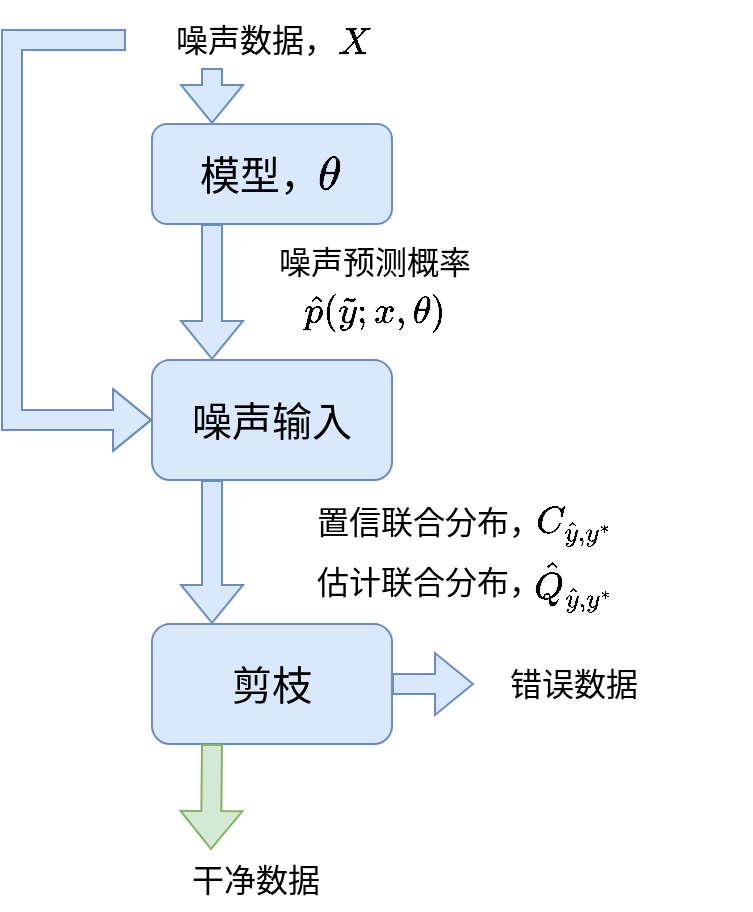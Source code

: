 <mxfile version="26.1.1">
  <diagram name="第 1 页" id="368Cc6yl6w5Ukt6IRjy5">
    <mxGraphModel dx="1050" dy="522" grid="1" gridSize="10" guides="1" tooltips="1" connect="1" arrows="1" fold="1" page="1" pageScale="1" pageWidth="827" pageHeight="1169" math="1" shadow="0">
      <root>
        <mxCell id="0" />
        <mxCell id="1" parent="0" />
        <mxCell id="GJXbufPG1ZaIVd1dtxqV-1" value="&lt;font style=&quot;font-size: 16px;&quot;&gt;噪声数据，&lt;/font&gt;" style="text;strokeColor=none;align=center;fillColor=none;html=1;verticalAlign=middle;whiteSpace=wrap;rounded=0;" vertex="1" parent="1">
          <mxGeometry x="287" y="220" width="130" height="40" as="geometry" />
        </mxCell>
        <mxCell id="GJXbufPG1ZaIVd1dtxqV-2" value="&lt;font style=&quot;font-size: 16px;&quot;&gt;$$X$$&lt;/font&gt;" style="text;strokeColor=none;align=center;fillColor=none;html=1;verticalAlign=middle;whiteSpace=wrap;rounded=0;" vertex="1" parent="1">
          <mxGeometry x="371" y="226" width="60" height="30" as="geometry" />
        </mxCell>
        <mxCell id="GJXbufPG1ZaIVd1dtxqV-3" value="" style="rounded=1;whiteSpace=wrap;html=1;fillColor=#dae8fc;strokeColor=#6c8ebf;" vertex="1" parent="1">
          <mxGeometry x="300" y="282" width="120" height="50" as="geometry" />
        </mxCell>
        <mxCell id="GJXbufPG1ZaIVd1dtxqV-4" value="&lt;font style=&quot;font-size: 20px;&quot;&gt;$$\theta$$&lt;/font&gt;" style="text;strokeColor=none;align=center;fillColor=none;html=1;verticalAlign=middle;whiteSpace=wrap;rounded=0;" vertex="1" parent="1">
          <mxGeometry x="359" y="292" width="60" height="30" as="geometry" />
        </mxCell>
        <mxCell id="GJXbufPG1ZaIVd1dtxqV-5" value="&lt;font style=&quot;font-size: 20px;&quot;&gt;模型，&lt;/font&gt;" style="text;strokeColor=none;align=center;fillColor=none;html=1;verticalAlign=middle;whiteSpace=wrap;rounded=0;" vertex="1" parent="1">
          <mxGeometry x="319" y="292" width="70" height="30" as="geometry" />
        </mxCell>
        <mxCell id="GJXbufPG1ZaIVd1dtxqV-6" value="&lt;font style=&quot;font-size: 16px;&quot;&gt;噪声预测概率&lt;/font&gt;" style="text;strokeColor=none;align=center;fillColor=none;html=1;verticalAlign=middle;whiteSpace=wrap;rounded=0;" vertex="1" parent="1">
          <mxGeometry x="345.5" y="336" width="131" height="30" as="geometry" />
        </mxCell>
        <mxCell id="GJXbufPG1ZaIVd1dtxqV-7" value="&lt;font style=&quot;font-size: 16px;&quot;&gt;$$\hat{p}(\tilde{y};x,\theta)$$&lt;/font&gt;" style="text;strokeColor=none;align=center;fillColor=none;html=1;verticalAlign=middle;whiteSpace=wrap;rounded=0;" vertex="1" parent="1">
          <mxGeometry x="381" y="366" width="60" height="20" as="geometry" />
        </mxCell>
        <mxCell id="GJXbufPG1ZaIVd1dtxqV-8" value="&lt;font style=&quot;font-size: 20px;&quot;&gt;噪声输入&lt;/font&gt;" style="rounded=1;whiteSpace=wrap;html=1;fillColor=#dae8fc;strokeColor=#6c8ebf;" vertex="1" parent="1">
          <mxGeometry x="300" y="400" width="120" height="60" as="geometry" />
        </mxCell>
        <mxCell id="GJXbufPG1ZaIVd1dtxqV-10" value="&lt;font style=&quot;font-size: 20px;&quot;&gt;剪枝&lt;/font&gt;" style="rounded=1;whiteSpace=wrap;html=1;fillColor=#dae8fc;strokeColor=#6c8ebf;" vertex="1" parent="1">
          <mxGeometry x="300" y="532" width="120" height="60" as="geometry" />
        </mxCell>
        <mxCell id="GJXbufPG1ZaIVd1dtxqV-11" value="&lt;font style=&quot;font-size: 16px;&quot;&gt;置信联合分布，&lt;/font&gt;" style="text;strokeColor=none;align=center;fillColor=none;html=1;verticalAlign=middle;whiteSpace=wrap;rounded=0;" vertex="1" parent="1">
          <mxGeometry x="365.5" y="466" width="144.5" height="30" as="geometry" />
        </mxCell>
        <mxCell id="GJXbufPG1ZaIVd1dtxqV-12" value="&lt;font style=&quot;font-size: 16px;&quot;&gt;$$C_{\hat{y},y^*}$$&lt;/font&gt;" style="text;strokeColor=none;align=center;fillColor=none;html=1;verticalAlign=middle;whiteSpace=wrap;rounded=0;" vertex="1" parent="1">
          <mxGeometry x="481" y="467" width="60" height="30" as="geometry" />
        </mxCell>
        <mxCell id="GJXbufPG1ZaIVd1dtxqV-13" value="&lt;font style=&quot;font-size: 16px;&quot;&gt;估计联合分布，&lt;/font&gt;" style="text;strokeColor=none;align=center;fillColor=none;html=1;verticalAlign=middle;whiteSpace=wrap;rounded=0;" vertex="1" parent="1">
          <mxGeometry x="365.5" y="496" width="144.5" height="30" as="geometry" />
        </mxCell>
        <mxCell id="GJXbufPG1ZaIVd1dtxqV-14" value="&lt;font style=&quot;font-size: 16px;&quot;&gt;$$\hat{Q}_{\hat{y},y^*}$$&lt;/font&gt;" style="text;strokeColor=none;align=center;fillColor=none;html=1;verticalAlign=middle;whiteSpace=wrap;rounded=0;" vertex="1" parent="1">
          <mxGeometry x="481" y="497" width="60" height="30" as="geometry" />
        </mxCell>
        <mxCell id="GJXbufPG1ZaIVd1dtxqV-15" value="&lt;font style=&quot;font-size: 16px;&quot;&gt;干净数据&lt;/font&gt;" style="text;strokeColor=none;align=center;fillColor=none;html=1;verticalAlign=middle;whiteSpace=wrap;rounded=0;" vertex="1" parent="1">
          <mxGeometry x="307" y="645" width="90" height="30" as="geometry" />
        </mxCell>
        <mxCell id="GJXbufPG1ZaIVd1dtxqV-16" value="&lt;font style=&quot;font-size: 16px;&quot;&gt;错误数据&lt;/font&gt;" style="text;strokeColor=none;align=center;fillColor=none;html=1;verticalAlign=middle;whiteSpace=wrap;rounded=0;" vertex="1" parent="1">
          <mxGeometry x="461" y="547" width="100" height="30" as="geometry" />
        </mxCell>
        <mxCell id="GJXbufPG1ZaIVd1dtxqV-24" value="" style="shape=flexArrow;endArrow=classic;html=1;rounded=0;exitX=0.25;exitY=1;exitDx=0;exitDy=0;entryX=0.25;entryY=0;entryDx=0;entryDy=0;fillColor=#dae8fc;strokeColor=#6c8ebf;" edge="1" parent="1" source="GJXbufPG1ZaIVd1dtxqV-8" target="GJXbufPG1ZaIVd1dtxqV-10">
          <mxGeometry width="50" height="50" relative="1" as="geometry">
            <mxPoint x="340" y="490" as="sourcePoint" />
            <mxPoint x="390" y="440" as="targetPoint" />
          </mxGeometry>
        </mxCell>
        <mxCell id="GJXbufPG1ZaIVd1dtxqV-26" value="" style="shape=flexArrow;endArrow=classic;html=1;rounded=0;exitX=0.25;exitY=1;exitDx=0;exitDy=0;entryX=0.25;entryY=0;entryDx=0;entryDy=0;fillColor=#dae8fc;strokeColor=#6c8ebf;" edge="1" parent="1" source="GJXbufPG1ZaIVd1dtxqV-3" target="GJXbufPG1ZaIVd1dtxqV-8">
          <mxGeometry width="50" height="50" relative="1" as="geometry">
            <mxPoint x="220" y="335" as="sourcePoint" />
            <mxPoint x="220" y="417" as="targetPoint" />
          </mxGeometry>
        </mxCell>
        <mxCell id="GJXbufPG1ZaIVd1dtxqV-27" value="" style="shape=flexArrow;endArrow=classic;html=1;rounded=0;exitX=1;exitY=0.5;exitDx=0;exitDy=0;entryX=0;entryY=0.5;entryDx=0;entryDy=0;fillColor=#dae8fc;strokeColor=#6c8ebf;" edge="1" parent="1" source="GJXbufPG1ZaIVd1dtxqV-10" target="GJXbufPG1ZaIVd1dtxqV-16">
          <mxGeometry width="50" height="50" relative="1" as="geometry">
            <mxPoint x="340" y="324" as="sourcePoint" />
            <mxPoint x="340" y="400" as="targetPoint" />
          </mxGeometry>
        </mxCell>
        <mxCell id="GJXbufPG1ZaIVd1dtxqV-28" value="" style="shape=flexArrow;endArrow=classic;html=1;rounded=0;exitX=0.25;exitY=1;exitDx=0;exitDy=0;entryX=0.25;entryY=0;entryDx=0;entryDy=0;fillColor=#d5e8d4;strokeColor=#82b366;" edge="1" parent="1" source="GJXbufPG1ZaIVd1dtxqV-10" target="GJXbufPG1ZaIVd1dtxqV-15">
          <mxGeometry width="50" height="50" relative="1" as="geometry">
            <mxPoint x="350" y="334" as="sourcePoint" />
            <mxPoint x="350" y="410" as="targetPoint" />
          </mxGeometry>
        </mxCell>
        <mxCell id="GJXbufPG1ZaIVd1dtxqV-30" value="" style="shape=flexArrow;endArrow=classic;html=1;rounded=0;exitX=0;exitY=0.5;exitDx=0;exitDy=0;entryX=0;entryY=0.5;entryDx=0;entryDy=0;fillColor=#dae8fc;strokeColor=#6c8ebf;" edge="1" parent="1" source="GJXbufPG1ZaIVd1dtxqV-1" target="GJXbufPG1ZaIVd1dtxqV-8">
          <mxGeometry width="50" height="50" relative="1" as="geometry">
            <mxPoint x="340" y="342" as="sourcePoint" />
            <mxPoint x="340" y="410" as="targetPoint" />
            <Array as="points">
              <mxPoint x="230" y="240" />
              <mxPoint x="230" y="430" />
            </Array>
          </mxGeometry>
        </mxCell>
        <mxCell id="GJXbufPG1ZaIVd1dtxqV-32" value="" style="shape=flexArrow;endArrow=classic;html=1;rounded=0;entryX=0.25;entryY=0;entryDx=0;entryDy=0;fillColor=#dae8fc;strokeColor=#6c8ebf;" edge="1" parent="1">
          <mxGeometry width="50" height="50" relative="1" as="geometry">
            <mxPoint x="330" y="254" as="sourcePoint" />
            <mxPoint x="330" y="282" as="targetPoint" />
          </mxGeometry>
        </mxCell>
      </root>
    </mxGraphModel>
  </diagram>
</mxfile>
